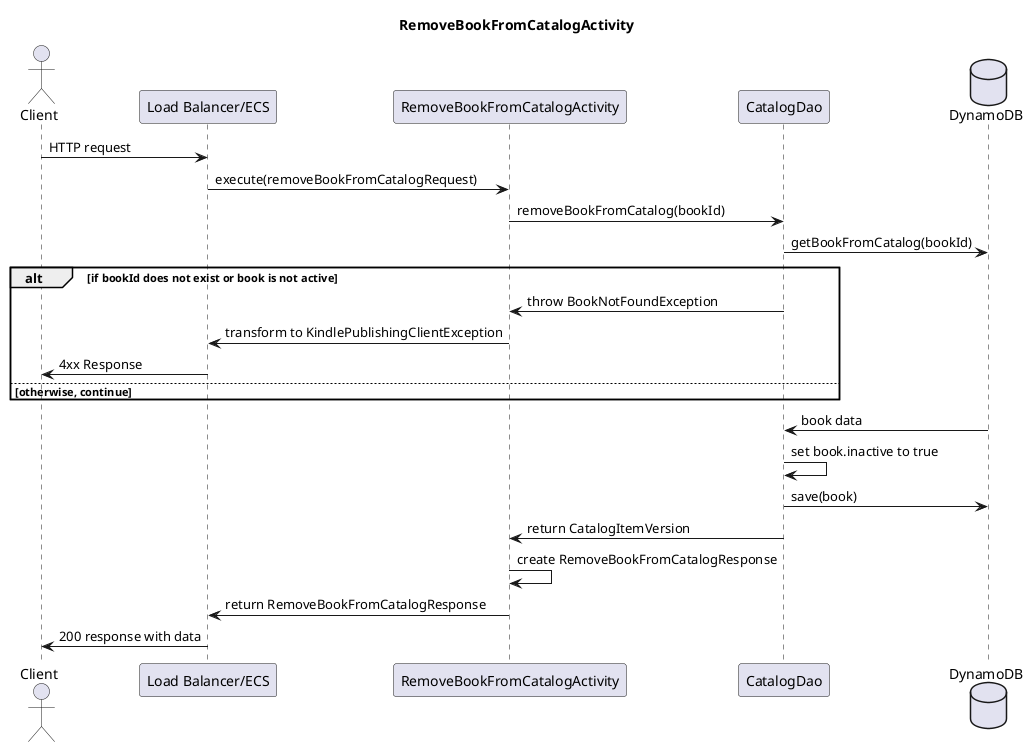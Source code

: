 'PARTICIPANTS: use this file for creating the remove book from catalog diagram in mastery task 01
@startuml
title RemoveBookFromCatalogActivity
actor Client
participant "Load Balancer/ECS"
participant RemoveBookFromCatalogActivity
participant CatalogDao
database DynamoDB

Client -> "Load Balancer/ECS" : HTTP request
"Load Balancer/ECS" -> RemoveBookFromCatalogActivity : execute(removeBookFromCatalogRequest)
RemoveBookFromCatalogActivity -> CatalogDao : removeBookFromCatalog(bookId)
CatalogDao -> DynamoDB : getBookFromCatalog(bookId)

alt if bookId does not exist or book is not active
    CatalogDao -> RemoveBookFromCatalogActivity : throw BookNotFoundException
    RemoveBookFromCatalogActivity -> "Load Balancer/ECS" : transform to KindlePublishingClientException
    "Load Balancer/ECS" -> Client : 4xx Response
else otherwise, continue
end

DynamoDB -> CatalogDao : book data
CatalogDao -> CatalogDao : set book.inactive to true
CatalogDao -> DynamoDB : save(book)
CatalogDao -> RemoveBookFromCatalogActivity : return CatalogItemVersion
RemoveBookFromCatalogActivity -> RemoveBookFromCatalogActivity : create RemoveBookFromCatalogResponse
RemoveBookFromCatalogActivity -> "Load Balancer/ECS" : return RemoveBookFromCatalogResponse
"Load Balancer/ECS" -> Client : 200 response with data


@enduml
